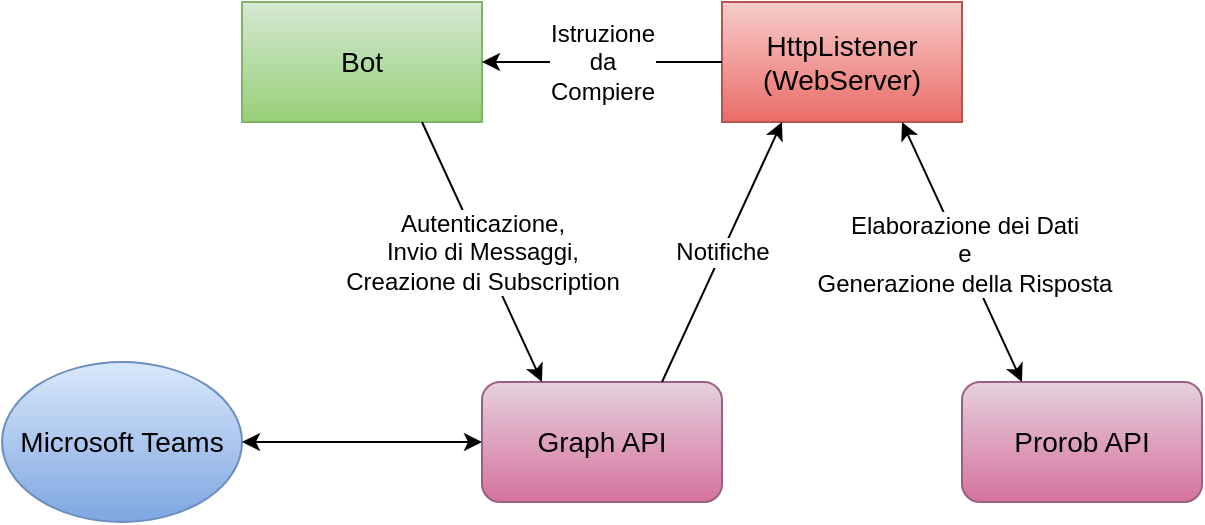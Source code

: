 <mxfile version="21.2.8" type="device">
  <diagram name="Page-1" id="d_CB-o85Lea7A7yM9exo">
    <mxGraphModel dx="241" dy="483" grid="0" gridSize="10" guides="1" tooltips="1" connect="1" arrows="1" fold="1" page="0" pageScale="1" pageWidth="1169" pageHeight="827" math="0" shadow="0">
      <root>
        <mxCell id="0" />
        <mxCell id="1" parent="0" />
        <mxCell id="kr9j3Bfl5I2yhWvyzBsw-1" value="&lt;font style=&quot;font-size: 14px;&quot;&gt;Graph API&lt;/font&gt;" style="rounded=1;whiteSpace=wrap;html=1;fillColor=#e6d0de;strokeColor=#996185;gradientColor=#d5739d;" parent="1" vertex="1">
          <mxGeometry x="640" y="250" width="120" height="60" as="geometry" />
        </mxCell>
        <mxCell id="kr9j3Bfl5I2yhWvyzBsw-3" value="&lt;font style=&quot;font-size: 14px;&quot;&gt;Bot&lt;/font&gt;" style="rounded=0;whiteSpace=wrap;html=1;fillColor=#d5e8d4;strokeColor=#82b366;gradientColor=#97d077;" parent="1" vertex="1">
          <mxGeometry x="520" y="60" width="120" height="60" as="geometry" />
        </mxCell>
        <mxCell id="kr9j3Bfl5I2yhWvyzBsw-4" value="&lt;font style=&quot;font-size: 14px;&quot;&gt;HttpListener&lt;br&gt;(WebServer)&lt;/font&gt;" style="rounded=0;whiteSpace=wrap;html=1;fillColor=#f8cecc;strokeColor=#b85450;gradientColor=#ea6b66;" parent="1" vertex="1">
          <mxGeometry x="760" y="60" width="120" height="60" as="geometry" />
        </mxCell>
        <mxCell id="kr9j3Bfl5I2yhWvyzBsw-5" value="" style="endArrow=classic;html=1;rounded=0;exitX=0.75;exitY=1;exitDx=0;exitDy=0;entryX=0.25;entryY=0;entryDx=0;entryDy=0;" parent="1" source="kr9j3Bfl5I2yhWvyzBsw-3" target="kr9j3Bfl5I2yhWvyzBsw-1" edge="1">
          <mxGeometry relative="1" as="geometry">
            <mxPoint x="430" y="380" as="sourcePoint" />
            <mxPoint x="670" y="310" as="targetPoint" />
          </mxGeometry>
        </mxCell>
        <mxCell id="kr9j3Bfl5I2yhWvyzBsw-6" value="&lt;font style=&quot;font-size: 12px;&quot;&gt;Autenticazione,&lt;br&gt;Invio di Messaggi,&lt;br&gt;Creazione di Subscription&lt;/font&gt;" style="edgeLabel;resizable=0;html=1;align=center;verticalAlign=middle;" parent="kr9j3Bfl5I2yhWvyzBsw-5" connectable="0" vertex="1">
          <mxGeometry relative="1" as="geometry" />
        </mxCell>
        <mxCell id="kr9j3Bfl5I2yhWvyzBsw-7" value="" style="endArrow=classic;html=1;rounded=0;exitX=0.75;exitY=0;exitDx=0;exitDy=0;entryX=0.25;entryY=1;entryDx=0;entryDy=0;" parent="1" source="kr9j3Bfl5I2yhWvyzBsw-1" target="kr9j3Bfl5I2yhWvyzBsw-4" edge="1">
          <mxGeometry relative="1" as="geometry">
            <mxPoint x="520" y="430" as="sourcePoint" />
            <mxPoint x="790" y="60" as="targetPoint" />
          </mxGeometry>
        </mxCell>
        <mxCell id="kr9j3Bfl5I2yhWvyzBsw-8" value="&lt;font style=&quot;font-size: 12px;&quot;&gt;Notifiche&lt;/font&gt;" style="edgeLabel;resizable=0;html=1;align=center;verticalAlign=middle;" parent="kr9j3Bfl5I2yhWvyzBsw-7" connectable="0" vertex="1">
          <mxGeometry relative="1" as="geometry" />
        </mxCell>
        <mxCell id="kr9j3Bfl5I2yhWvyzBsw-9" value="&lt;font style=&quot;font-size: 14px;&quot;&gt;Microsoft Teams&lt;/font&gt;" style="ellipse;whiteSpace=wrap;html=1;fillColor=#dae8fc;strokeColor=#6c8ebf;gradientColor=#7ea6e0;" parent="1" vertex="1">
          <mxGeometry x="400" y="240" width="120" height="80" as="geometry" />
        </mxCell>
        <mxCell id="kr9j3Bfl5I2yhWvyzBsw-10" value="" style="endArrow=classic;startArrow=classic;html=1;rounded=0;entryX=0;entryY=0.5;entryDx=0;entryDy=0;exitX=1;exitY=0.5;exitDx=0;exitDy=0;" parent="1" source="kr9j3Bfl5I2yhWvyzBsw-9" target="kr9j3Bfl5I2yhWvyzBsw-1" edge="1">
          <mxGeometry width="50" height="50" relative="1" as="geometry">
            <mxPoint x="550" y="410" as="sourcePoint" />
            <mxPoint x="600" y="360" as="targetPoint" />
          </mxGeometry>
        </mxCell>
        <mxCell id="kr9j3Bfl5I2yhWvyzBsw-11" value="&lt;font style=&quot;font-size: 14px;&quot;&gt;Prorob API&lt;/font&gt;" style="rounded=1;whiteSpace=wrap;html=1;fillColor=#e6d0de;strokeColor=#996185;gradientColor=#d5739d;" parent="1" vertex="1">
          <mxGeometry x="880" y="250" width="120" height="60" as="geometry" />
        </mxCell>
        <mxCell id="kr9j3Bfl5I2yhWvyzBsw-14" value="" style="endArrow=classic;startArrow=classic;html=1;rounded=0;exitX=0.25;exitY=0;exitDx=0;exitDy=0;entryX=0.75;entryY=1;entryDx=0;entryDy=0;" parent="1" source="kr9j3Bfl5I2yhWvyzBsw-11" target="kr9j3Bfl5I2yhWvyzBsw-4" edge="1">
          <mxGeometry width="50" height="50" relative="1" as="geometry">
            <mxPoint x="550" y="490" as="sourcePoint" />
            <mxPoint x="900" y="420" as="targetPoint" />
          </mxGeometry>
        </mxCell>
        <mxCell id="kr9j3Bfl5I2yhWvyzBsw-15" value="&lt;font style=&quot;font-size: 12px;&quot;&gt;Elaborazione dei Dati&lt;br&gt;e&lt;br&gt;Generazione della Risposta&lt;/font&gt;" style="edgeLabel;html=1;align=center;verticalAlign=middle;resizable=0;points=[];" parent="kr9j3Bfl5I2yhWvyzBsw-14" vertex="1" connectable="0">
          <mxGeometry x="-0.015" relative="1" as="geometry">
            <mxPoint as="offset" />
          </mxGeometry>
        </mxCell>
        <mxCell id="kr9j3Bfl5I2yhWvyzBsw-17" value="" style="endArrow=classic;html=1;rounded=0;exitX=0;exitY=0.5;exitDx=0;exitDy=0;entryX=1;entryY=0.5;entryDx=0;entryDy=0;" parent="1" source="kr9j3Bfl5I2yhWvyzBsw-4" target="kr9j3Bfl5I2yhWvyzBsw-3" edge="1">
          <mxGeometry relative="1" as="geometry">
            <mxPoint x="650" y="430" as="sourcePoint" />
            <mxPoint x="750" y="430" as="targetPoint" />
          </mxGeometry>
        </mxCell>
        <mxCell id="kr9j3Bfl5I2yhWvyzBsw-18" value="&lt;font style=&quot;font-size: 12px;&quot;&gt;Istruzione&lt;br&gt;da&lt;br&gt;Compiere&lt;/font&gt;" style="edgeLabel;resizable=0;html=1;align=center;verticalAlign=middle;" parent="kr9j3Bfl5I2yhWvyzBsw-17" connectable="0" vertex="1">
          <mxGeometry relative="1" as="geometry" />
        </mxCell>
      </root>
    </mxGraphModel>
  </diagram>
</mxfile>
